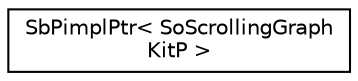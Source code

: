 digraph "Graphical Class Hierarchy"
{
 // LATEX_PDF_SIZE
  edge [fontname="Helvetica",fontsize="10",labelfontname="Helvetica",labelfontsize="10"];
  node [fontname="Helvetica",fontsize="10",shape=record];
  rankdir="LR";
  Node0 [label="SbPimplPtr\< SoScrollingGraph\lKitP \>",height=0.2,width=0.4,color="black", fillcolor="white", style="filled",URL="$classSbPimplPtr.html",tooltip=" "];
}
